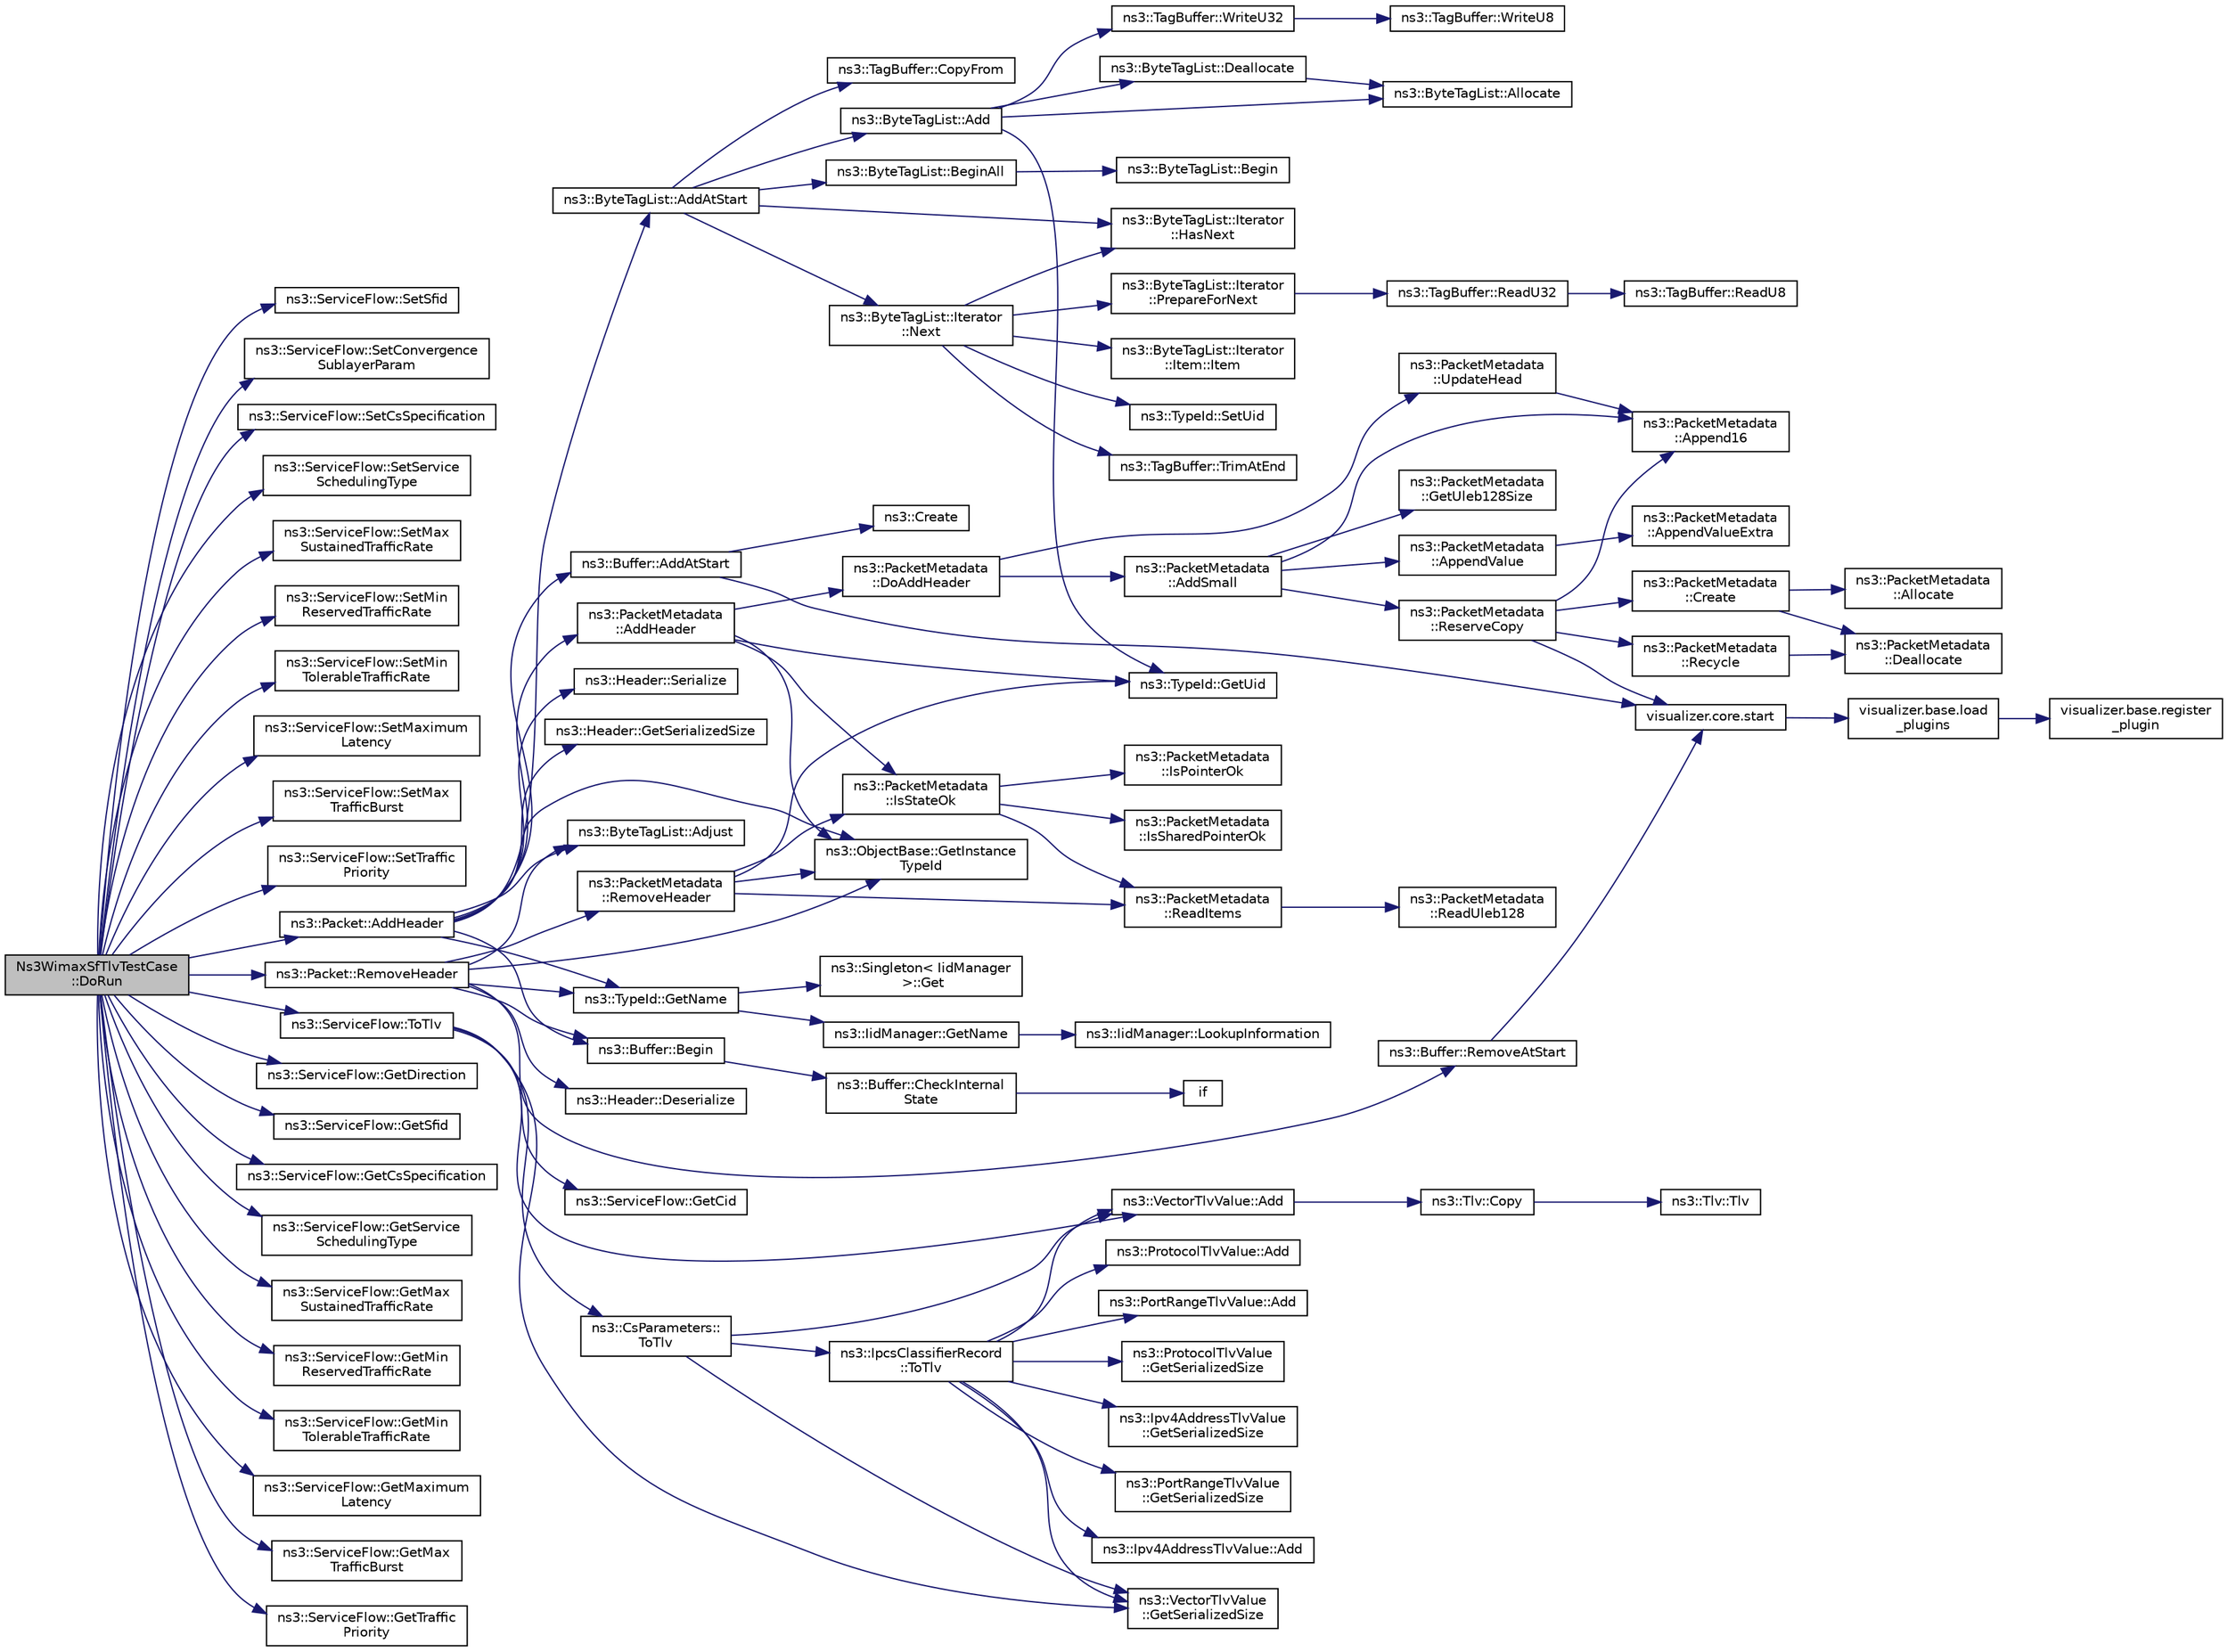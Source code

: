 digraph "Ns3WimaxSfTlvTestCase::DoRun"
{
  edge [fontname="Helvetica",fontsize="10",labelfontname="Helvetica",labelfontsize="10"];
  node [fontname="Helvetica",fontsize="10",shape=record];
  rankdir="LR";
  Node1 [label="Ns3WimaxSfTlvTestCase\l::DoRun",height=0.2,width=0.4,color="black", fillcolor="grey75", style="filled", fontcolor="black"];
  Node1 -> Node2 [color="midnightblue",fontsize="10",style="solid"];
  Node2 [label="ns3::ServiceFlow::SetSfid",height=0.2,width=0.4,color="black", fillcolor="white", style="filled",URL="$d7/ded/classns3_1_1ServiceFlow.html#a1708510e6b5769fd3086097dc657571f"];
  Node1 -> Node3 [color="midnightblue",fontsize="10",style="solid"];
  Node3 [label="ns3::ServiceFlow::SetConvergence\lSublayerParam",height=0.2,width=0.4,color="black", fillcolor="white", style="filled",URL="$d7/ded/classns3_1_1ServiceFlow.html#a81a801e05aac9e7d1cfad3304e1b9d97"];
  Node1 -> Node4 [color="midnightblue",fontsize="10",style="solid"];
  Node4 [label="ns3::ServiceFlow::SetCsSpecification",height=0.2,width=0.4,color="black", fillcolor="white", style="filled",URL="$d7/ded/classns3_1_1ServiceFlow.html#a72779cfbd71284ba06f10843ec0725b9"];
  Node1 -> Node5 [color="midnightblue",fontsize="10",style="solid"];
  Node5 [label="ns3::ServiceFlow::SetService\lSchedulingType",height=0.2,width=0.4,color="black", fillcolor="white", style="filled",URL="$d7/ded/classns3_1_1ServiceFlow.html#acdef049af2eda0d1ac80047208ce7571"];
  Node1 -> Node6 [color="midnightblue",fontsize="10",style="solid"];
  Node6 [label="ns3::ServiceFlow::SetMax\lSustainedTrafficRate",height=0.2,width=0.4,color="black", fillcolor="white", style="filled",URL="$d7/ded/classns3_1_1ServiceFlow.html#aef578837096b1a316696a88ecd550e7c"];
  Node1 -> Node7 [color="midnightblue",fontsize="10",style="solid"];
  Node7 [label="ns3::ServiceFlow::SetMin\lReservedTrafficRate",height=0.2,width=0.4,color="black", fillcolor="white", style="filled",URL="$d7/ded/classns3_1_1ServiceFlow.html#ad49e9a793508d2d476de1e08897ecbf6"];
  Node1 -> Node8 [color="midnightblue",fontsize="10",style="solid"];
  Node8 [label="ns3::ServiceFlow::SetMin\lTolerableTrafficRate",height=0.2,width=0.4,color="black", fillcolor="white", style="filled",URL="$d7/ded/classns3_1_1ServiceFlow.html#aafc2368b8dab5d394635fa9f7fe281af"];
  Node1 -> Node9 [color="midnightblue",fontsize="10",style="solid"];
  Node9 [label="ns3::ServiceFlow::SetMaximum\lLatency",height=0.2,width=0.4,color="black", fillcolor="white", style="filled",URL="$d7/ded/classns3_1_1ServiceFlow.html#a61781dc767b833dfc34ed86e9efbc62d"];
  Node1 -> Node10 [color="midnightblue",fontsize="10",style="solid"];
  Node10 [label="ns3::ServiceFlow::SetMax\lTrafficBurst",height=0.2,width=0.4,color="black", fillcolor="white", style="filled",URL="$d7/ded/classns3_1_1ServiceFlow.html#a586065681c386771f441a51f469fab03"];
  Node1 -> Node11 [color="midnightblue",fontsize="10",style="solid"];
  Node11 [label="ns3::ServiceFlow::SetTraffic\lPriority",height=0.2,width=0.4,color="black", fillcolor="white", style="filled",URL="$d7/ded/classns3_1_1ServiceFlow.html#a9fd37b11439e3b6ca601c76e54d6273c"];
  Node1 -> Node12 [color="midnightblue",fontsize="10",style="solid"];
  Node12 [label="ns3::Packet::AddHeader",height=0.2,width=0.4,color="black", fillcolor="white", style="filled",URL="$dd/d7a/classns3_1_1Packet.html#a465108c595a0bc592095cbcab1832ed8",tooltip="Add header to this packet. "];
  Node12 -> Node13 [color="midnightblue",fontsize="10",style="solid"];
  Node13 [label="ns3::Header::GetSerializedSize",height=0.2,width=0.4,color="black", fillcolor="white", style="filled",URL="$d6/dae/classns3_1_1Header.html#a6ef0497eabc1b1fb0ad42738eb73f934"];
  Node12 -> Node14 [color="midnightblue",fontsize="10",style="solid"];
  Node14 [label="ns3::ObjectBase::GetInstance\lTypeId",height=0.2,width=0.4,color="black", fillcolor="white", style="filled",URL="$d2/dac/classns3_1_1ObjectBase.html#abe5b43a6f5b99a92a4c3122db31f06fb"];
  Node12 -> Node15 [color="midnightblue",fontsize="10",style="solid"];
  Node15 [label="ns3::TypeId::GetName",height=0.2,width=0.4,color="black", fillcolor="white", style="filled",URL="$d6/d11/classns3_1_1TypeId.html#aa3c41c79ae428b3cb396a9c6bb3ef314"];
  Node15 -> Node16 [color="midnightblue",fontsize="10",style="solid"];
  Node16 [label="ns3::Singleton\< IidManager\l \>::Get",height=0.2,width=0.4,color="black", fillcolor="white", style="filled",URL="$d8/d77/classns3_1_1Singleton.html#a80a2cd3c25a27ea72add7a9f7a141ffa"];
  Node15 -> Node17 [color="midnightblue",fontsize="10",style="solid"];
  Node17 [label="ns3::IidManager::GetName",height=0.2,width=0.4,color="black", fillcolor="white", style="filled",URL="$d4/d1c/classns3_1_1IidManager.html#a5d68d0f0f44594dcdec239dbdb5bf53c"];
  Node17 -> Node18 [color="midnightblue",fontsize="10",style="solid"];
  Node18 [label="ns3::IidManager::LookupInformation",height=0.2,width=0.4,color="black", fillcolor="white", style="filled",URL="$d4/d1c/classns3_1_1IidManager.html#a6b1f4ba2815dba27a377e8a8db2384cf"];
  Node12 -> Node19 [color="midnightblue",fontsize="10",style="solid"];
  Node19 [label="ns3::Buffer::AddAtStart",height=0.2,width=0.4,color="black", fillcolor="white", style="filled",URL="$da/d85/classns3_1_1Buffer.html#a8abd8164c3671d3dadc98fc66fade7b1"];
  Node19 -> Node20 [color="midnightblue",fontsize="10",style="solid"];
  Node20 [label="visualizer.core.start",height=0.2,width=0.4,color="black", fillcolor="white", style="filled",URL="$df/d6c/namespacevisualizer_1_1core.html#a2a35e5d8a34af358b508dac8635754e0"];
  Node20 -> Node21 [color="midnightblue",fontsize="10",style="solid"];
  Node21 [label="visualizer.base.load\l_plugins",height=0.2,width=0.4,color="black", fillcolor="white", style="filled",URL="$d4/d39/namespacevisualizer_1_1base.html#ad171497a5ff1afe0a73bedaebf35448f"];
  Node21 -> Node22 [color="midnightblue",fontsize="10",style="solid"];
  Node22 [label="visualizer.base.register\l_plugin",height=0.2,width=0.4,color="black", fillcolor="white", style="filled",URL="$d4/d39/namespacevisualizer_1_1base.html#a6b0ffcff1e17ec4027496f50177e5b9e"];
  Node19 -> Node23 [color="midnightblue",fontsize="10",style="solid"];
  Node23 [label="ns3::Create",height=0.2,width=0.4,color="black", fillcolor="white", style="filled",URL="$d2/df2/group__ptr.html#ga0406dd2d929ceac05ce39d4579fa3e4b"];
  Node12 -> Node24 [color="midnightblue",fontsize="10",style="solid"];
  Node24 [label="ns3::ByteTagList::Adjust",height=0.2,width=0.4,color="black", fillcolor="white", style="filled",URL="$dd/d64/classns3_1_1ByteTagList.html#a1fec06d7e6daaf8039cf2a148e4090f2"];
  Node12 -> Node25 [color="midnightblue",fontsize="10",style="solid"];
  Node25 [label="ns3::ByteTagList::AddAtStart",height=0.2,width=0.4,color="black", fillcolor="white", style="filled",URL="$dd/d64/classns3_1_1ByteTagList.html#acb4563fbe4299c55af41ba7a166b71d5"];
  Node25 -> Node26 [color="midnightblue",fontsize="10",style="solid"];
  Node26 [label="ns3::ByteTagList::BeginAll",height=0.2,width=0.4,color="black", fillcolor="white", style="filled",URL="$dd/d64/classns3_1_1ByteTagList.html#ac4f33846ef6a84a64ede38b2de1564ba",tooltip="Returns an iterator pointing to the very first tag in this list. "];
  Node26 -> Node27 [color="midnightblue",fontsize="10",style="solid"];
  Node27 [label="ns3::ByteTagList::Begin",height=0.2,width=0.4,color="black", fillcolor="white", style="filled",URL="$dd/d64/classns3_1_1ByteTagList.html#acee7b77907ef44826712a630443493e7"];
  Node25 -> Node28 [color="midnightblue",fontsize="10",style="solid"];
  Node28 [label="ns3::ByteTagList::Iterator\l::HasNext",height=0.2,width=0.4,color="black", fillcolor="white", style="filled",URL="$de/dc7/classns3_1_1ByteTagList_1_1Iterator.html#aa1c5eb37f289d0eef8dfaf687498eaec",tooltip="Used to determine if the iterator is at the end of the byteTagList. "];
  Node25 -> Node29 [color="midnightblue",fontsize="10",style="solid"];
  Node29 [label="ns3::ByteTagList::Iterator\l::Next",height=0.2,width=0.4,color="black", fillcolor="white", style="filled",URL="$de/dc7/classns3_1_1ByteTagList_1_1Iterator.html#af521864d800baab1d9c5262f59ce4433",tooltip="Returns the next Item from the ByteTagList. "];
  Node29 -> Node28 [color="midnightblue",fontsize="10",style="solid"];
  Node29 -> Node30 [color="midnightblue",fontsize="10",style="solid"];
  Node30 [label="ns3::ByteTagList::Iterator\l::Item::Item",height=0.2,width=0.4,color="black", fillcolor="white", style="filled",URL="$d5/da6/structns3_1_1ByteTagList_1_1Iterator_1_1Item.html#acbefc31279faa7437e5ee3c88a16d925",tooltip="constructs an item with the given TagBuffer "];
  Node29 -> Node31 [color="midnightblue",fontsize="10",style="solid"];
  Node31 [label="ns3::TypeId::SetUid",height=0.2,width=0.4,color="black", fillcolor="white", style="filled",URL="$d6/d11/classns3_1_1TypeId.html#a85ebe2aebd1cbf13dea9d731e3081481"];
  Node29 -> Node32 [color="midnightblue",fontsize="10",style="solid"];
  Node32 [label="ns3::TagBuffer::TrimAtEnd",height=0.2,width=0.4,color="black", fillcolor="white", style="filled",URL="$d6/ded/classns3_1_1TagBuffer.html#a163314c17e95305cecd202eb0496affa",tooltip="Trim some space from the end. "];
  Node29 -> Node33 [color="midnightblue",fontsize="10",style="solid"];
  Node33 [label="ns3::ByteTagList::Iterator\l::PrepareForNext",height=0.2,width=0.4,color="black", fillcolor="white", style="filled",URL="$de/dc7/classns3_1_1ByteTagList_1_1Iterator.html#afeebeb2923b6d7d908b0868d9e4750e5",tooltip="Prepare the iterator for the next tag. "];
  Node33 -> Node34 [color="midnightblue",fontsize="10",style="solid"];
  Node34 [label="ns3::TagBuffer::ReadU32",height=0.2,width=0.4,color="black", fillcolor="white", style="filled",URL="$d6/ded/classns3_1_1TagBuffer.html#a6b1c1414efc7cf8ea6a3f682c3e27663"];
  Node34 -> Node35 [color="midnightblue",fontsize="10",style="solid"];
  Node35 [label="ns3::TagBuffer::ReadU8",height=0.2,width=0.4,color="black", fillcolor="white", style="filled",URL="$d6/ded/classns3_1_1TagBuffer.html#af424ec7219aed6d9d31d414bf89ae5bd"];
  Node25 -> Node36 [color="midnightblue",fontsize="10",style="solid"];
  Node36 [label="ns3::ByteTagList::Add",height=0.2,width=0.4,color="black", fillcolor="white", style="filled",URL="$dd/d64/classns3_1_1ByteTagList.html#ac970192e923afc561a304d17af4b8a52"];
  Node36 -> Node37 [color="midnightblue",fontsize="10",style="solid"];
  Node37 [label="ns3::ByteTagList::Allocate",height=0.2,width=0.4,color="black", fillcolor="white", style="filled",URL="$dd/d64/classns3_1_1ByteTagList.html#a6a23e438aeb894ea188a0ada84437073",tooltip="Allocate the memory for the ByteTagListData. "];
  Node36 -> Node38 [color="midnightblue",fontsize="10",style="solid"];
  Node38 [label="ns3::ByteTagList::Deallocate",height=0.2,width=0.4,color="black", fillcolor="white", style="filled",URL="$dd/d64/classns3_1_1ByteTagList.html#aebe6943177a3ce90f7fa16188e67f650",tooltip="Deallocates a ByteTagListData. "];
  Node38 -> Node37 [color="midnightblue",fontsize="10",style="solid"];
  Node36 -> Node39 [color="midnightblue",fontsize="10",style="solid"];
  Node39 [label="ns3::TagBuffer::WriteU32",height=0.2,width=0.4,color="black", fillcolor="white", style="filled",URL="$d6/ded/classns3_1_1TagBuffer.html#abbb5049f106100a61e38db498132121d"];
  Node39 -> Node40 [color="midnightblue",fontsize="10",style="solid"];
  Node40 [label="ns3::TagBuffer::WriteU8",height=0.2,width=0.4,color="black", fillcolor="white", style="filled",URL="$d6/ded/classns3_1_1TagBuffer.html#a75098eafbb40382166603f99d1149c0b"];
  Node36 -> Node41 [color="midnightblue",fontsize="10",style="solid"];
  Node41 [label="ns3::TypeId::GetUid",height=0.2,width=0.4,color="black", fillcolor="white", style="filled",URL="$d6/d11/classns3_1_1TypeId.html#acd3e41de6340d06299f4fd63e2ed8da0"];
  Node25 -> Node42 [color="midnightblue",fontsize="10",style="solid"];
  Node42 [label="ns3::TagBuffer::CopyFrom",height=0.2,width=0.4,color="black", fillcolor="white", style="filled",URL="$d6/ded/classns3_1_1TagBuffer.html#afe07a9e117449ff5b5d5857291671349",tooltip="Copy the nternal structure of another TagBuffer. "];
  Node12 -> Node43 [color="midnightblue",fontsize="10",style="solid"];
  Node43 [label="ns3::Header::Serialize",height=0.2,width=0.4,color="black", fillcolor="white", style="filled",URL="$d6/dae/classns3_1_1Header.html#afb61f1aac69ff8349a6bfe521fab5404"];
  Node12 -> Node44 [color="midnightblue",fontsize="10",style="solid"];
  Node44 [label="ns3::Buffer::Begin",height=0.2,width=0.4,color="black", fillcolor="white", style="filled",URL="$da/d85/classns3_1_1Buffer.html#a893d4bf50df13e730b6cd0fda91b967f"];
  Node44 -> Node45 [color="midnightblue",fontsize="10",style="solid"];
  Node45 [label="ns3::Buffer::CheckInternal\lState",height=0.2,width=0.4,color="black", fillcolor="white", style="filled",URL="$da/d85/classns3_1_1Buffer.html#a6202ce7f1ecc1fc7a14cc13017375d14",tooltip="Checks the internal buffer structures consistency. "];
  Node45 -> Node46 [color="midnightblue",fontsize="10",style="solid"];
  Node46 [label="if",height=0.2,width=0.4,color="black", fillcolor="white", style="filled",URL="$d8/d0e/loss__ITU1238_8m.html#a419d895abe1313c35fa353c93802647e"];
  Node12 -> Node47 [color="midnightblue",fontsize="10",style="solid"];
  Node47 [label="ns3::PacketMetadata\l::AddHeader",height=0.2,width=0.4,color="black", fillcolor="white", style="filled",URL="$d1/db1/classns3_1_1PacketMetadata.html#abdce736c4c5f647242f0808c0d2f9249",tooltip="Add an header. "];
  Node47 -> Node48 [color="midnightblue",fontsize="10",style="solid"];
  Node48 [label="ns3::PacketMetadata\l::IsStateOk",height=0.2,width=0.4,color="black", fillcolor="white", style="filled",URL="$d1/db1/classns3_1_1PacketMetadata.html#a208d3163e28704438cdd4d30318e489c",tooltip="Check if the metadata state is ok. "];
  Node48 -> Node49 [color="midnightblue",fontsize="10",style="solid"];
  Node49 [label="ns3::PacketMetadata\l::IsPointerOk",height=0.2,width=0.4,color="black", fillcolor="white", style="filled",URL="$d1/db1/classns3_1_1PacketMetadata.html#acf15fba7d020ebd77591619b5ad273c5",tooltip="Check if the position is valid. "];
  Node48 -> Node50 [color="midnightblue",fontsize="10",style="solid"];
  Node50 [label="ns3::PacketMetadata\l::ReadItems",height=0.2,width=0.4,color="black", fillcolor="white", style="filled",URL="$d1/db1/classns3_1_1PacketMetadata.html#a3719ad2c32313a9a1c74462322e8b517",tooltip="Read items. "];
  Node50 -> Node51 [color="midnightblue",fontsize="10",style="solid"];
  Node51 [label="ns3::PacketMetadata\l::ReadUleb128",height=0.2,width=0.4,color="black", fillcolor="white", style="filled",URL="$d1/db1/classns3_1_1PacketMetadata.html#a7ae75db766a843dbee8960ae8cbf23ee",tooltip="Read a ULEB128 (Unsigned Little Endian Base 128) coded number. "];
  Node48 -> Node52 [color="midnightblue",fontsize="10",style="solid"];
  Node52 [label="ns3::PacketMetadata\l::IsSharedPointerOk",height=0.2,width=0.4,color="black", fillcolor="white", style="filled",URL="$d1/db1/classns3_1_1PacketMetadata.html#ae62c5bb3dce611a0f8c5e9ba3ba8e26e",tooltip="Check if the position is valid. "];
  Node47 -> Node14 [color="midnightblue",fontsize="10",style="solid"];
  Node47 -> Node41 [color="midnightblue",fontsize="10",style="solid"];
  Node47 -> Node53 [color="midnightblue",fontsize="10",style="solid"];
  Node53 [label="ns3::PacketMetadata\l::DoAddHeader",height=0.2,width=0.4,color="black", fillcolor="white", style="filled",URL="$d1/db1/classns3_1_1PacketMetadata.html#ae5ad09674e28733405c49b2655c51a5a",tooltip="Add an header. "];
  Node53 -> Node54 [color="midnightblue",fontsize="10",style="solid"];
  Node54 [label="ns3::PacketMetadata\l::AddSmall",height=0.2,width=0.4,color="black", fillcolor="white", style="filled",URL="$d1/db1/classns3_1_1PacketMetadata.html#a9d74d684e6a7448a6790220c6c8e99f2",tooltip="Add a SmallItem. "];
  Node54 -> Node55 [color="midnightblue",fontsize="10",style="solid"];
  Node55 [label="ns3::PacketMetadata\l::GetUleb128Size",height=0.2,width=0.4,color="black", fillcolor="white", style="filled",URL="$d1/db1/classns3_1_1PacketMetadata.html#a4ea634655d1780a2b4dd9a3ac54c3501",tooltip="Get the ULEB128 (Unsigned Little Endian Base 128) size. "];
  Node54 -> Node56 [color="midnightblue",fontsize="10",style="solid"];
  Node56 [label="ns3::PacketMetadata\l::ReserveCopy",height=0.2,width=0.4,color="black", fillcolor="white", style="filled",URL="$d1/db1/classns3_1_1PacketMetadata.html#a18a4039a86f4c212742f6359849ddfd6",tooltip="Reserve space and make a metadata copy. "];
  Node56 -> Node57 [color="midnightblue",fontsize="10",style="solid"];
  Node57 [label="ns3::PacketMetadata\l::Create",height=0.2,width=0.4,color="black", fillcolor="white", style="filled",URL="$d1/db1/classns3_1_1PacketMetadata.html#a94be0cf01bdfdf5dda7ae0afc475dc2a",tooltip="Create a buffer data storage. "];
  Node57 -> Node58 [color="midnightblue",fontsize="10",style="solid"];
  Node58 [label="ns3::PacketMetadata\l::Deallocate",height=0.2,width=0.4,color="black", fillcolor="white", style="filled",URL="$d1/db1/classns3_1_1PacketMetadata.html#a5284ea0e3b7e0e272ca521cb976431b7",tooltip="Deallocate the buffer memory. "];
  Node57 -> Node59 [color="midnightblue",fontsize="10",style="solid"];
  Node59 [label="ns3::PacketMetadata\l::Allocate",height=0.2,width=0.4,color="black", fillcolor="white", style="filled",URL="$d1/db1/classns3_1_1PacketMetadata.html#a5cb8aff27ae7a4b60c0bc1a743e1cc8a",tooltip="Allocate a buffer data storage. "];
  Node56 -> Node60 [color="midnightblue",fontsize="10",style="solid"];
  Node60 [label="ns3::PacketMetadata\l::Recycle",height=0.2,width=0.4,color="black", fillcolor="white", style="filled",URL="$d1/db1/classns3_1_1PacketMetadata.html#ae4bff0e3145f955d12e75531b0be6b7f",tooltip="Recycle the buffer memory. "];
  Node60 -> Node58 [color="midnightblue",fontsize="10",style="solid"];
  Node56 -> Node20 [color="midnightblue",fontsize="10",style="solid"];
  Node56 -> Node61 [color="midnightblue",fontsize="10",style="solid"];
  Node61 [label="ns3::PacketMetadata\l::Append16",height=0.2,width=0.4,color="black", fillcolor="white", style="filled",URL="$d1/db1/classns3_1_1PacketMetadata.html#ab80adc9c544b0f087715acf15e255707",tooltip="Append a 16-bit value to the buffer. "];
  Node54 -> Node61 [color="midnightblue",fontsize="10",style="solid"];
  Node54 -> Node62 [color="midnightblue",fontsize="10",style="solid"];
  Node62 [label="ns3::PacketMetadata\l::AppendValue",height=0.2,width=0.4,color="black", fillcolor="white", style="filled",URL="$d1/db1/classns3_1_1PacketMetadata.html#a48151488856a00fc7325c3e761b19b97",tooltip="Append a value to the buffer. "];
  Node62 -> Node63 [color="midnightblue",fontsize="10",style="solid"];
  Node63 [label="ns3::PacketMetadata\l::AppendValueExtra",height=0.2,width=0.4,color="black", fillcolor="white", style="filled",URL="$d1/db1/classns3_1_1PacketMetadata.html#a1cac4e4c0f975898b39dc0a8cd7fd4d0",tooltip="Append a value to the buffer - extra. "];
  Node53 -> Node64 [color="midnightblue",fontsize="10",style="solid"];
  Node64 [label="ns3::PacketMetadata\l::UpdateHead",height=0.2,width=0.4,color="black", fillcolor="white", style="filled",URL="$d1/db1/classns3_1_1PacketMetadata.html#a3baa0c324423e6fd600b31858aa4ade9",tooltip="Update the head. "];
  Node64 -> Node61 [color="midnightblue",fontsize="10",style="solid"];
  Node1 -> Node65 [color="midnightblue",fontsize="10",style="solid"];
  Node65 [label="ns3::ServiceFlow::ToTlv",height=0.2,width=0.4,color="black", fillcolor="white", style="filled",URL="$d7/ded/classns3_1_1ServiceFlow.html#a093dd393288e740cd63d1a8c8d871dd0",tooltip="creates a TLV from this service flow "];
  Node65 -> Node66 [color="midnightblue",fontsize="10",style="solid"];
  Node66 [label="ns3::VectorTlvValue::Add",height=0.2,width=0.4,color="black", fillcolor="white", style="filled",URL="$df/d4f/classns3_1_1VectorTlvValue.html#a9a422b96698c94e7bb4705026e236f35"];
  Node66 -> Node67 [color="midnightblue",fontsize="10",style="solid"];
  Node67 [label="ns3::Tlv::Copy",height=0.2,width=0.4,color="black", fillcolor="white", style="filled",URL="$d1/d1e/classns3_1_1Tlv.html#a3b0052e2d8b687949530b51a17e0d992"];
  Node67 -> Node68 [color="midnightblue",fontsize="10",style="solid"];
  Node68 [label="ns3::Tlv::Tlv",height=0.2,width=0.4,color="black", fillcolor="white", style="filled",URL="$d1/d1e/classns3_1_1Tlv.html#afcb108dfdebaf93fe0ab840f6cc34672"];
  Node65 -> Node69 [color="midnightblue",fontsize="10",style="solid"];
  Node69 [label="ns3::ServiceFlow::GetCid",height=0.2,width=0.4,color="black", fillcolor="white", style="filled",URL="$d7/ded/classns3_1_1ServiceFlow.html#aa1fd9d5f4f21db6a3ec1aac8c3e6958d"];
  Node65 -> Node70 [color="midnightblue",fontsize="10",style="solid"];
  Node70 [label="ns3::CsParameters::\lToTlv",height=0.2,width=0.4,color="black", fillcolor="white", style="filled",URL="$db/dfc/classns3_1_1CsParameters.html#a6626265aedf9a0e3f94baca3688f80b3",tooltip="creates a tlv from the classifier record "];
  Node70 -> Node66 [color="midnightblue",fontsize="10",style="solid"];
  Node70 -> Node71 [color="midnightblue",fontsize="10",style="solid"];
  Node71 [label="ns3::IpcsClassifierRecord\l::ToTlv",height=0.2,width=0.4,color="black", fillcolor="white", style="filled",URL="$d4/d4e/classns3_1_1IpcsClassifierRecord.html#a6ed36b66711176835375cbad80b69fdb",tooltip="Creates a TLV from this classifier. "];
  Node71 -> Node72 [color="midnightblue",fontsize="10",style="solid"];
  Node72 [label="ns3::Ipv4AddressTlvValue::Add",height=0.2,width=0.4,color="black", fillcolor="white", style="filled",URL="$db/d0f/classns3_1_1Ipv4AddressTlvValue.html#a9943692fbefad5d0419e0820681bba46"];
  Node71 -> Node73 [color="midnightblue",fontsize="10",style="solid"];
  Node73 [label="ns3::ProtocolTlvValue::Add",height=0.2,width=0.4,color="black", fillcolor="white", style="filled",URL="$d7/de8/classns3_1_1ProtocolTlvValue.html#a1c3ce061a89e07367671f56abd6d457e"];
  Node71 -> Node74 [color="midnightblue",fontsize="10",style="solid"];
  Node74 [label="ns3::PortRangeTlvValue::Add",height=0.2,width=0.4,color="black", fillcolor="white", style="filled",URL="$dc/dbc/classns3_1_1PortRangeTlvValue.html#ac78b2513ddfc9a1fbdf62d9e836b68a5"];
  Node71 -> Node66 [color="midnightblue",fontsize="10",style="solid"];
  Node71 -> Node75 [color="midnightblue",fontsize="10",style="solid"];
  Node75 [label="ns3::ProtocolTlvValue\l::GetSerializedSize",height=0.2,width=0.4,color="black", fillcolor="white", style="filled",URL="$d7/de8/classns3_1_1ProtocolTlvValue.html#a48b1bd41391382b58dd2c8a324cfd4a6"];
  Node71 -> Node76 [color="midnightblue",fontsize="10",style="solid"];
  Node76 [label="ns3::Ipv4AddressTlvValue\l::GetSerializedSize",height=0.2,width=0.4,color="black", fillcolor="white", style="filled",URL="$db/d0f/classns3_1_1Ipv4AddressTlvValue.html#a47249efa871666daf3ad587f3c1f6fea"];
  Node71 -> Node77 [color="midnightblue",fontsize="10",style="solid"];
  Node77 [label="ns3::PortRangeTlvValue\l::GetSerializedSize",height=0.2,width=0.4,color="black", fillcolor="white", style="filled",URL="$dc/dbc/classns3_1_1PortRangeTlvValue.html#a1c61a37737b74bcfde3c76afbeedba92"];
  Node71 -> Node78 [color="midnightblue",fontsize="10",style="solid"];
  Node78 [label="ns3::VectorTlvValue\l::GetSerializedSize",height=0.2,width=0.4,color="black", fillcolor="white", style="filled",URL="$df/d4f/classns3_1_1VectorTlvValue.html#a7390f0be562fedc142f83600266e0dc3"];
  Node70 -> Node78 [color="midnightblue",fontsize="10",style="solid"];
  Node65 -> Node78 [color="midnightblue",fontsize="10",style="solid"];
  Node1 -> Node79 [color="midnightblue",fontsize="10",style="solid"];
  Node79 [label="ns3::Packet::RemoveHeader",height=0.2,width=0.4,color="black", fillcolor="white", style="filled",URL="$dd/d7a/classns3_1_1Packet.html#a0961eccf975d75f902d40956c93ba63e",tooltip="Deserialize and remove the header from the internal buffer. "];
  Node79 -> Node80 [color="midnightblue",fontsize="10",style="solid"];
  Node80 [label="ns3::Header::Deserialize",height=0.2,width=0.4,color="black", fillcolor="white", style="filled",URL="$d6/dae/classns3_1_1Header.html#a78be9400bb66b2a8543606f395ef5396"];
  Node79 -> Node44 [color="midnightblue",fontsize="10",style="solid"];
  Node79 -> Node14 [color="midnightblue",fontsize="10",style="solid"];
  Node79 -> Node15 [color="midnightblue",fontsize="10",style="solid"];
  Node79 -> Node81 [color="midnightblue",fontsize="10",style="solid"];
  Node81 [label="ns3::Buffer::RemoveAtStart",height=0.2,width=0.4,color="black", fillcolor="white", style="filled",URL="$da/d85/classns3_1_1Buffer.html#adeecbb3e8f518aec6fee0437578ade4b"];
  Node81 -> Node20 [color="midnightblue",fontsize="10",style="solid"];
  Node79 -> Node24 [color="midnightblue",fontsize="10",style="solid"];
  Node79 -> Node82 [color="midnightblue",fontsize="10",style="solid"];
  Node82 [label="ns3::PacketMetadata\l::RemoveHeader",height=0.2,width=0.4,color="black", fillcolor="white", style="filled",URL="$d1/db1/classns3_1_1PacketMetadata.html#afa8a589ec783d4998516d7f39f21242d",tooltip="Remove an header. "];
  Node82 -> Node14 [color="midnightblue",fontsize="10",style="solid"];
  Node82 -> Node41 [color="midnightblue",fontsize="10",style="solid"];
  Node82 -> Node48 [color="midnightblue",fontsize="10",style="solid"];
  Node82 -> Node50 [color="midnightblue",fontsize="10",style="solid"];
  Node1 -> Node83 [color="midnightblue",fontsize="10",style="solid"];
  Node83 [label="ns3::ServiceFlow::GetDirection",height=0.2,width=0.4,color="black", fillcolor="white", style="filled",URL="$d7/ded/classns3_1_1ServiceFlow.html#a2e18e440a3d3b8a1a06ed8eea1aa8e0a"];
  Node1 -> Node84 [color="midnightblue",fontsize="10",style="solid"];
  Node84 [label="ns3::ServiceFlow::GetSfid",height=0.2,width=0.4,color="black", fillcolor="white", style="filled",URL="$d7/ded/classns3_1_1ServiceFlow.html#a3ceebc0cc381b944c902abf46804e9a0"];
  Node1 -> Node85 [color="midnightblue",fontsize="10",style="solid"];
  Node85 [label="ns3::ServiceFlow::GetCsSpecification",height=0.2,width=0.4,color="black", fillcolor="white", style="filled",URL="$d7/ded/classns3_1_1ServiceFlow.html#af31954524fcd0fa30cc95387975fe20c"];
  Node1 -> Node86 [color="midnightblue",fontsize="10",style="solid"];
  Node86 [label="ns3::ServiceFlow::GetService\lSchedulingType",height=0.2,width=0.4,color="black", fillcolor="white", style="filled",URL="$d7/ded/classns3_1_1ServiceFlow.html#abfcdce94a1409b4951c3cae3cad85e9a"];
  Node1 -> Node87 [color="midnightblue",fontsize="10",style="solid"];
  Node87 [label="ns3::ServiceFlow::GetMax\lSustainedTrafficRate",height=0.2,width=0.4,color="black", fillcolor="white", style="filled",URL="$d7/ded/classns3_1_1ServiceFlow.html#ad02f7733f156cfd8505c72f8e4eab836"];
  Node1 -> Node88 [color="midnightblue",fontsize="10",style="solid"];
  Node88 [label="ns3::ServiceFlow::GetMin\lReservedTrafficRate",height=0.2,width=0.4,color="black", fillcolor="white", style="filled",URL="$d7/ded/classns3_1_1ServiceFlow.html#aa77c3b70a73e58377ff6103c8719f45c"];
  Node1 -> Node89 [color="midnightblue",fontsize="10",style="solid"];
  Node89 [label="ns3::ServiceFlow::GetMin\lTolerableTrafficRate",height=0.2,width=0.4,color="black", fillcolor="white", style="filled",URL="$d7/ded/classns3_1_1ServiceFlow.html#a6854fa39a107304708e4610a9df2053d"];
  Node1 -> Node90 [color="midnightblue",fontsize="10",style="solid"];
  Node90 [label="ns3::ServiceFlow::GetMaximum\lLatency",height=0.2,width=0.4,color="black", fillcolor="white", style="filled",URL="$d7/ded/classns3_1_1ServiceFlow.html#ae801a50e7f8f598b4e343d85a6e6f472"];
  Node1 -> Node91 [color="midnightblue",fontsize="10",style="solid"];
  Node91 [label="ns3::ServiceFlow::GetMax\lTrafficBurst",height=0.2,width=0.4,color="black", fillcolor="white", style="filled",URL="$d7/ded/classns3_1_1ServiceFlow.html#af2314ccb8ff8fb93f537e5bccf6c16dc"];
  Node1 -> Node92 [color="midnightblue",fontsize="10",style="solid"];
  Node92 [label="ns3::ServiceFlow::GetTraffic\lPriority",height=0.2,width=0.4,color="black", fillcolor="white", style="filled",URL="$d7/ded/classns3_1_1ServiceFlow.html#a8e818b004aeff9d7714d0774846867a5"];
}
